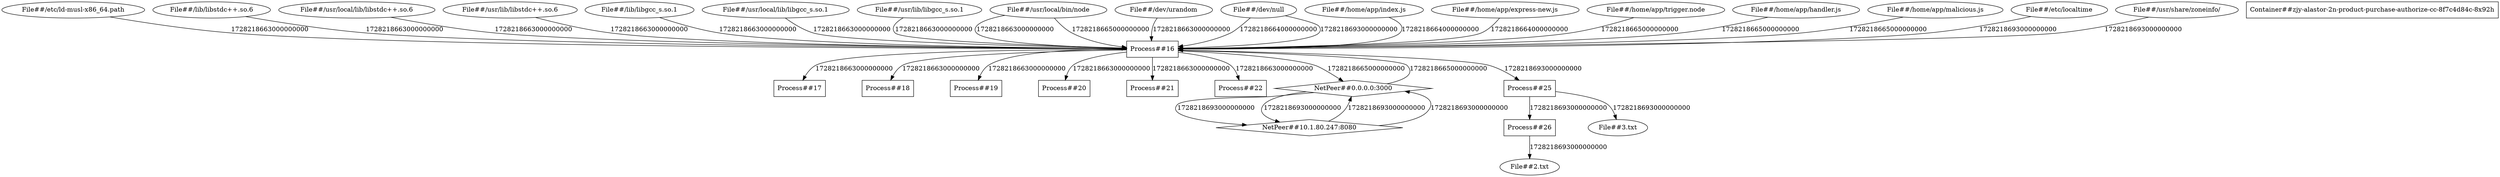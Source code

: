 digraph G {
	"File##/etc/ld-musl-x86_64.path"->"Process##16"[ label="1728218663000000000" ];
	"File##/lib/libstdc++.so.6"->"Process##16"[ label="1728218663000000000" ];
	"File##/usr/local/lib/libstdc++.so.6"->"Process##16"[ label="1728218663000000000" ];
	"File##/usr/lib/libstdc++.so.6"->"Process##16"[ label="1728218663000000000" ];
	"File##/lib/libgcc_s.so.1"->"Process##16"[ label="1728218663000000000" ];
	"File##/usr/local/lib/libgcc_s.so.1"->"Process##16"[ label="1728218663000000000" ];
	"File##/usr/lib/libgcc_s.so.1"->"Process##16"[ label="1728218663000000000" ];
	"Process##16"->"Process##17"[ label="1728218663000000000" ];
	"Process##16"->"Process##18"[ label="1728218663000000000" ];
	"Process##16"->"Process##19"[ label="1728218663000000000" ];
	"Process##16"->"Process##20"[ label="1728218663000000000" ];
	"Process##16"->"Process##21"[ label="1728218663000000000" ];
	"File##/usr/local/bin/node"->"Process##16"[ label="1728218663000000000" ];
	"File##/dev/urandom"->"Process##16"[ label="1728218663000000000" ];
	"Process##16"->"Process##22"[ label="1728218663000000000" ];
	"File##/dev/null"->"Process##16"[ label="1728218664000000000" ];
	"File##/home/app/index.js"->"Process##16"[ label="1728218664000000000" ];
	"File##/home/app/express-new.js"->"Process##16"[ label="1728218664000000000" ];
	"File##/usr/local/bin/node"->"Process##16"[ label="1728218665000000000" ];
	"File##/home/app/trigger.node"->"Process##16"[ label="1728218665000000000" ];
	"File##/home/app/handler.js"->"Process##16"[ label="1728218665000000000" ];
	"File##/home/app/malicious.js"->"Process##16"[ label="1728218665000000000" ];
	"Process##16"->"NetPeer##0.0.0.0:3000"[ label="1728218665000000000" ];
	"NetPeer##0.0.0.0:3000"->"Process##16"[ label="1728218665000000000" ];
	"NetPeer##0.0.0.0:3000"->"NetPeer##10.1.80.247:8080"[ label="1728218693000000000" ];
	"NetPeer##10.1.80.247:8080"->"NetPeer##0.0.0.0:3000"[ label="1728218693000000000" ];
	"NetPeer##0.0.0.0:3000"->"NetPeer##10.1.80.247:8080"[ label="1728218693000000000" ];
	"NetPeer##10.1.80.247:8080"->"NetPeer##0.0.0.0:3000"[ label="1728218693000000000" ];
	"File##/dev/null"->"Process##16"[ label="1728218693000000000" ];
	"Process##16"->"Process##25"[ label="1728218693000000000" ];
	"File##/etc/localtime"->"Process##16"[ label="1728218693000000000" ];
	"File##/usr/share/zoneinfo/"->"Process##16"[ label="1728218693000000000" ];
	"Process##25"->"Process##26"[ label="1728218693000000000" ];
	"Process##25"->"File##3.txt"[ label="1728218693000000000" ];
	"Process##26"->"File##2.txt"[ label="1728218693000000000" ];
	"Container##zjy-alastor-2n-product-purchase-authorize-cc-8f7c4d84c-8x92h" [ shape="box" ];
	"File##/dev/null" [ shape="ellipse" ];
	"File##/dev/urandom" [ shape="ellipse" ];
	"File##/etc/ld-musl-x86_64.path" [ shape="ellipse" ];
	"File##/etc/localtime" [ shape="ellipse" ];
	"File##/home/app/express-new.js" [ shape="ellipse" ];
	"File##/home/app/handler.js" [ shape="ellipse" ];
	"File##/home/app/index.js" [ shape="ellipse" ];
	"File##/home/app/malicious.js" [ shape="ellipse" ];
	"File##/home/app/trigger.node" [ shape="ellipse" ];
	"File##/lib/libgcc_s.so.1" [ shape="ellipse" ];
	"File##/lib/libstdc++.so.6" [ shape="ellipse" ];
	"File##/usr/lib/libgcc_s.so.1" [ shape="ellipse" ];
	"File##/usr/lib/libstdc++.so.6" [ shape="ellipse" ];
	"File##/usr/local/bin/node" [ shape="ellipse" ];
	"File##/usr/local/lib/libgcc_s.so.1" [ shape="ellipse" ];
	"File##/usr/local/lib/libstdc++.so.6" [ shape="ellipse" ];
	"File##/usr/share/zoneinfo/" [ shape="ellipse" ];
	"File##2.txt" [ shape="ellipse" ];
	"File##3.txt" [ shape="ellipse" ];
	"NetPeer##0.0.0.0:3000" [ shape="diamond" ];
	"NetPeer##10.1.80.247:8080" [ shape="diamond" ];
	"Process##16" [ shape="box" ];
	"Process##17" [ shape="box" ];
	"Process##18" [ shape="box" ];
	"Process##19" [ shape="box" ];
	"Process##20" [ shape="box" ];
	"Process##21" [ shape="box" ];
	"Process##22" [ shape="box" ];
	"Process##25" [ shape="box" ];
	"Process##26" [ shape="box" ];

}
